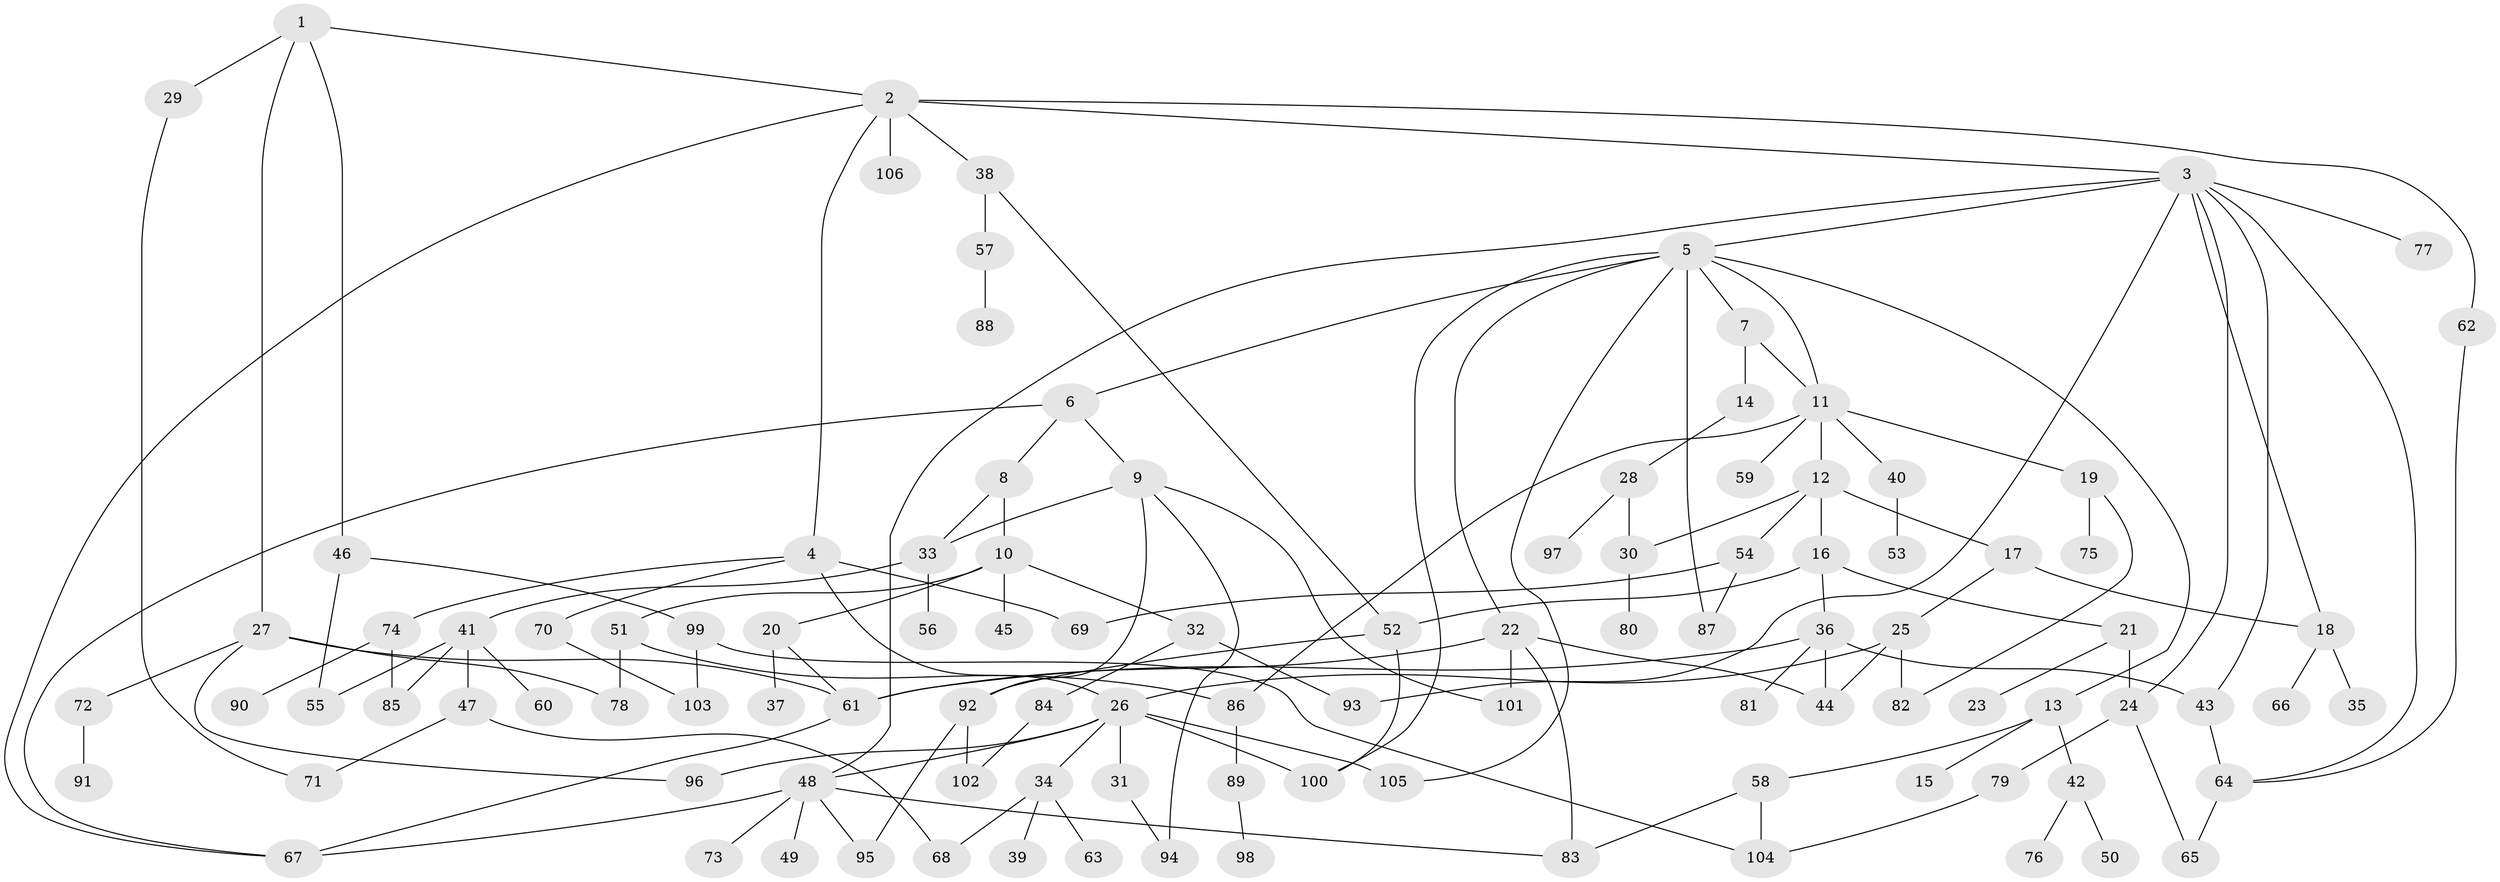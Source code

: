 // Generated by graph-tools (version 1.1) at 2025/01/03/09/25 03:01:11]
// undirected, 106 vertices, 149 edges
graph export_dot {
graph [start="1"]
  node [color=gray90,style=filled];
  1;
  2;
  3;
  4;
  5;
  6;
  7;
  8;
  9;
  10;
  11;
  12;
  13;
  14;
  15;
  16;
  17;
  18;
  19;
  20;
  21;
  22;
  23;
  24;
  25;
  26;
  27;
  28;
  29;
  30;
  31;
  32;
  33;
  34;
  35;
  36;
  37;
  38;
  39;
  40;
  41;
  42;
  43;
  44;
  45;
  46;
  47;
  48;
  49;
  50;
  51;
  52;
  53;
  54;
  55;
  56;
  57;
  58;
  59;
  60;
  61;
  62;
  63;
  64;
  65;
  66;
  67;
  68;
  69;
  70;
  71;
  72;
  73;
  74;
  75;
  76;
  77;
  78;
  79;
  80;
  81;
  82;
  83;
  84;
  85;
  86;
  87;
  88;
  89;
  90;
  91;
  92;
  93;
  94;
  95;
  96;
  97;
  98;
  99;
  100;
  101;
  102;
  103;
  104;
  105;
  106;
  1 -- 2;
  1 -- 27;
  1 -- 29;
  1 -- 46;
  2 -- 3;
  2 -- 4;
  2 -- 38;
  2 -- 62;
  2 -- 106;
  2 -- 67;
  3 -- 5;
  3 -- 18;
  3 -- 24;
  3 -- 48;
  3 -- 77;
  3 -- 93;
  3 -- 64;
  3 -- 43;
  4 -- 69;
  4 -- 70;
  4 -- 74;
  4 -- 26;
  5 -- 6;
  5 -- 7;
  5 -- 13;
  5 -- 22;
  5 -- 87;
  5 -- 100;
  5 -- 105;
  5 -- 11;
  6 -- 8;
  6 -- 9;
  6 -- 67;
  7 -- 11;
  7 -- 14;
  8 -- 10;
  8 -- 33;
  9 -- 92;
  9 -- 101;
  9 -- 33;
  9 -- 94;
  10 -- 20;
  10 -- 32;
  10 -- 45;
  10 -- 51;
  11 -- 12;
  11 -- 19;
  11 -- 40;
  11 -- 59;
  11 -- 86;
  12 -- 16;
  12 -- 17;
  12 -- 54;
  12 -- 30;
  13 -- 15;
  13 -- 42;
  13 -- 58;
  14 -- 28;
  16 -- 21;
  16 -- 36;
  16 -- 52;
  17 -- 25;
  17 -- 18;
  18 -- 35;
  18 -- 66;
  19 -- 75;
  19 -- 82;
  20 -- 37;
  20 -- 61;
  21 -- 23;
  21 -- 24;
  22 -- 44;
  22 -- 83;
  22 -- 101;
  22 -- 61;
  24 -- 65;
  24 -- 79;
  25 -- 26;
  25 -- 82;
  25 -- 44;
  26 -- 31;
  26 -- 34;
  26 -- 105;
  26 -- 96;
  26 -- 100;
  26 -- 48;
  27 -- 72;
  27 -- 96;
  27 -- 61;
  27 -- 78;
  28 -- 30;
  28 -- 97;
  29 -- 71;
  30 -- 80;
  31 -- 94;
  32 -- 84;
  32 -- 93;
  33 -- 41;
  33 -- 56;
  34 -- 39;
  34 -- 63;
  34 -- 68;
  36 -- 43;
  36 -- 81;
  36 -- 44;
  36 -- 61;
  38 -- 52;
  38 -- 57;
  40 -- 53;
  41 -- 47;
  41 -- 55;
  41 -- 60;
  41 -- 85;
  42 -- 50;
  42 -- 76;
  43 -- 64;
  46 -- 99;
  46 -- 55;
  47 -- 68;
  47 -- 71;
  48 -- 49;
  48 -- 73;
  48 -- 83;
  48 -- 67;
  48 -- 95;
  51 -- 78;
  51 -- 86;
  52 -- 100;
  52 -- 92;
  54 -- 69;
  54 -- 87;
  57 -- 88;
  58 -- 83;
  58 -- 104;
  61 -- 67;
  62 -- 64;
  64 -- 65;
  70 -- 103;
  72 -- 91;
  74 -- 90;
  74 -- 85;
  79 -- 104;
  84 -- 102;
  86 -- 89;
  89 -- 98;
  92 -- 95;
  92 -- 102;
  99 -- 104;
  99 -- 103;
}
